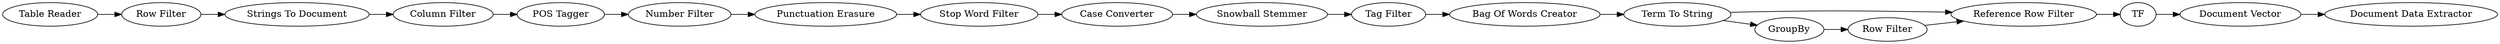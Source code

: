 digraph {
	135 -> 16
	128 -> 124
	134 -> 132
	134 -> 135
	122 -> 118
	138 -> 137
	133 -> 138
	131 -> 127
	16 -> 122
	136 -> 135
	127 -> 126
	124 -> 134
	130 -> 131
	129 -> 128
	126 -> 129
	139 -> 125
	137 -> 139
	125 -> 130
	132 -> 136
	133 [label="Table Reader"]
	126 [label="Case Converter"]
	136 [label="Row Filter"]
	138 [label="Row Filter"]
	122 [label="Document Vector"]
	137 [label="Strings To Document"]
	131 [label="Punctuation Erasure"]
	129 [label="Snowball Stemmer"]
	16 [label=TF]
	125 [label="POS Tagger"]
	127 [label="Stop Word Filter"]
	124 [label="Bag Of Words Creator"]
	135 [label="Reference Row Filter"]
	134 [label="Term To String"]
	139 [label="Column Filter"]
	118 [label="Document Data Extractor"]
	130 [label="Number Filter"]
	128 [label="Tag Filter"]
	132 [label=GroupBy]
	rankdir=LR
}
